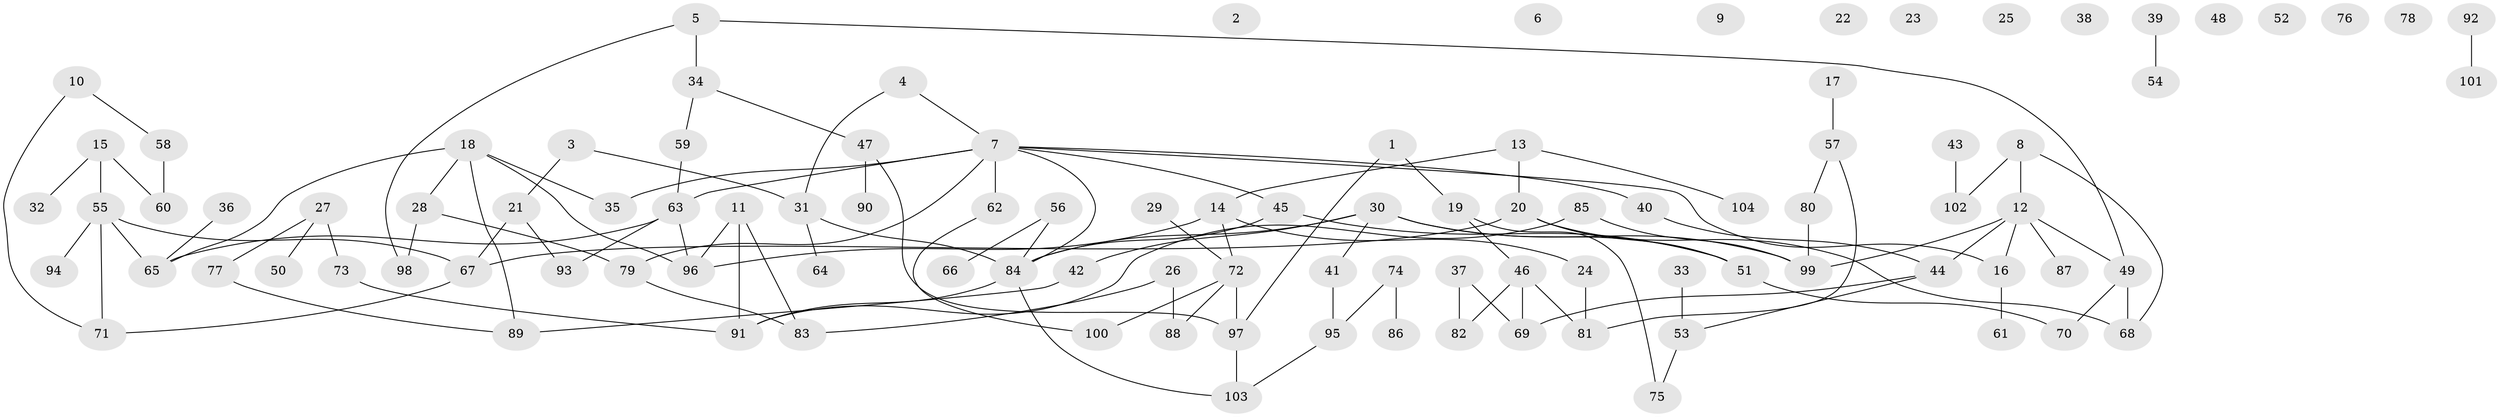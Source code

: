 // Generated by graph-tools (version 1.1) at 2025/25/03/09/25 03:25:18]
// undirected, 104 vertices, 124 edges
graph export_dot {
graph [start="1"]
  node [color=gray90,style=filled];
  1;
  2;
  3;
  4;
  5;
  6;
  7;
  8;
  9;
  10;
  11;
  12;
  13;
  14;
  15;
  16;
  17;
  18;
  19;
  20;
  21;
  22;
  23;
  24;
  25;
  26;
  27;
  28;
  29;
  30;
  31;
  32;
  33;
  34;
  35;
  36;
  37;
  38;
  39;
  40;
  41;
  42;
  43;
  44;
  45;
  46;
  47;
  48;
  49;
  50;
  51;
  52;
  53;
  54;
  55;
  56;
  57;
  58;
  59;
  60;
  61;
  62;
  63;
  64;
  65;
  66;
  67;
  68;
  69;
  70;
  71;
  72;
  73;
  74;
  75;
  76;
  77;
  78;
  79;
  80;
  81;
  82;
  83;
  84;
  85;
  86;
  87;
  88;
  89;
  90;
  91;
  92;
  93;
  94;
  95;
  96;
  97;
  98;
  99;
  100;
  101;
  102;
  103;
  104;
  1 -- 19;
  1 -- 97;
  3 -- 21;
  3 -- 31;
  4 -- 7;
  4 -- 31;
  5 -- 34;
  5 -- 49;
  5 -- 98;
  7 -- 16;
  7 -- 35;
  7 -- 40;
  7 -- 45;
  7 -- 62;
  7 -- 63;
  7 -- 79;
  7 -- 84;
  8 -- 12;
  8 -- 68;
  8 -- 102;
  10 -- 58;
  10 -- 71;
  11 -- 83;
  11 -- 91;
  11 -- 96;
  12 -- 16;
  12 -- 44;
  12 -- 49;
  12 -- 87;
  12 -- 99;
  13 -- 14;
  13 -- 20;
  13 -- 104;
  14 -- 24;
  14 -- 72;
  14 -- 96;
  15 -- 32;
  15 -- 55;
  15 -- 60;
  16 -- 61;
  17 -- 57;
  18 -- 28;
  18 -- 35;
  18 -- 65;
  18 -- 89;
  18 -- 96;
  19 -- 46;
  19 -- 75;
  20 -- 51;
  20 -- 67;
  20 -- 68;
  21 -- 67;
  21 -- 93;
  24 -- 81;
  26 -- 83;
  26 -- 88;
  27 -- 50;
  27 -- 73;
  27 -- 77;
  28 -- 79;
  28 -- 98;
  29 -- 72;
  30 -- 41;
  30 -- 42;
  30 -- 51;
  30 -- 84;
  30 -- 99;
  31 -- 64;
  31 -- 84;
  33 -- 53;
  34 -- 47;
  34 -- 59;
  36 -- 65;
  37 -- 69;
  37 -- 82;
  39 -- 54;
  40 -- 44;
  41 -- 95;
  42 -- 89;
  43 -- 102;
  44 -- 53;
  44 -- 69;
  45 -- 51;
  45 -- 84;
  46 -- 69;
  46 -- 81;
  46 -- 82;
  47 -- 90;
  47 -- 97;
  49 -- 68;
  49 -- 70;
  51 -- 70;
  53 -- 75;
  55 -- 65;
  55 -- 67;
  55 -- 71;
  55 -- 94;
  56 -- 66;
  56 -- 84;
  57 -- 80;
  57 -- 81;
  58 -- 60;
  59 -- 63;
  62 -- 100;
  63 -- 65;
  63 -- 93;
  63 -- 96;
  67 -- 71;
  72 -- 88;
  72 -- 97;
  72 -- 100;
  73 -- 91;
  74 -- 86;
  74 -- 95;
  77 -- 89;
  79 -- 83;
  80 -- 99;
  84 -- 91;
  84 -- 103;
  85 -- 91;
  85 -- 99;
  92 -- 101;
  95 -- 103;
  97 -- 103;
}
